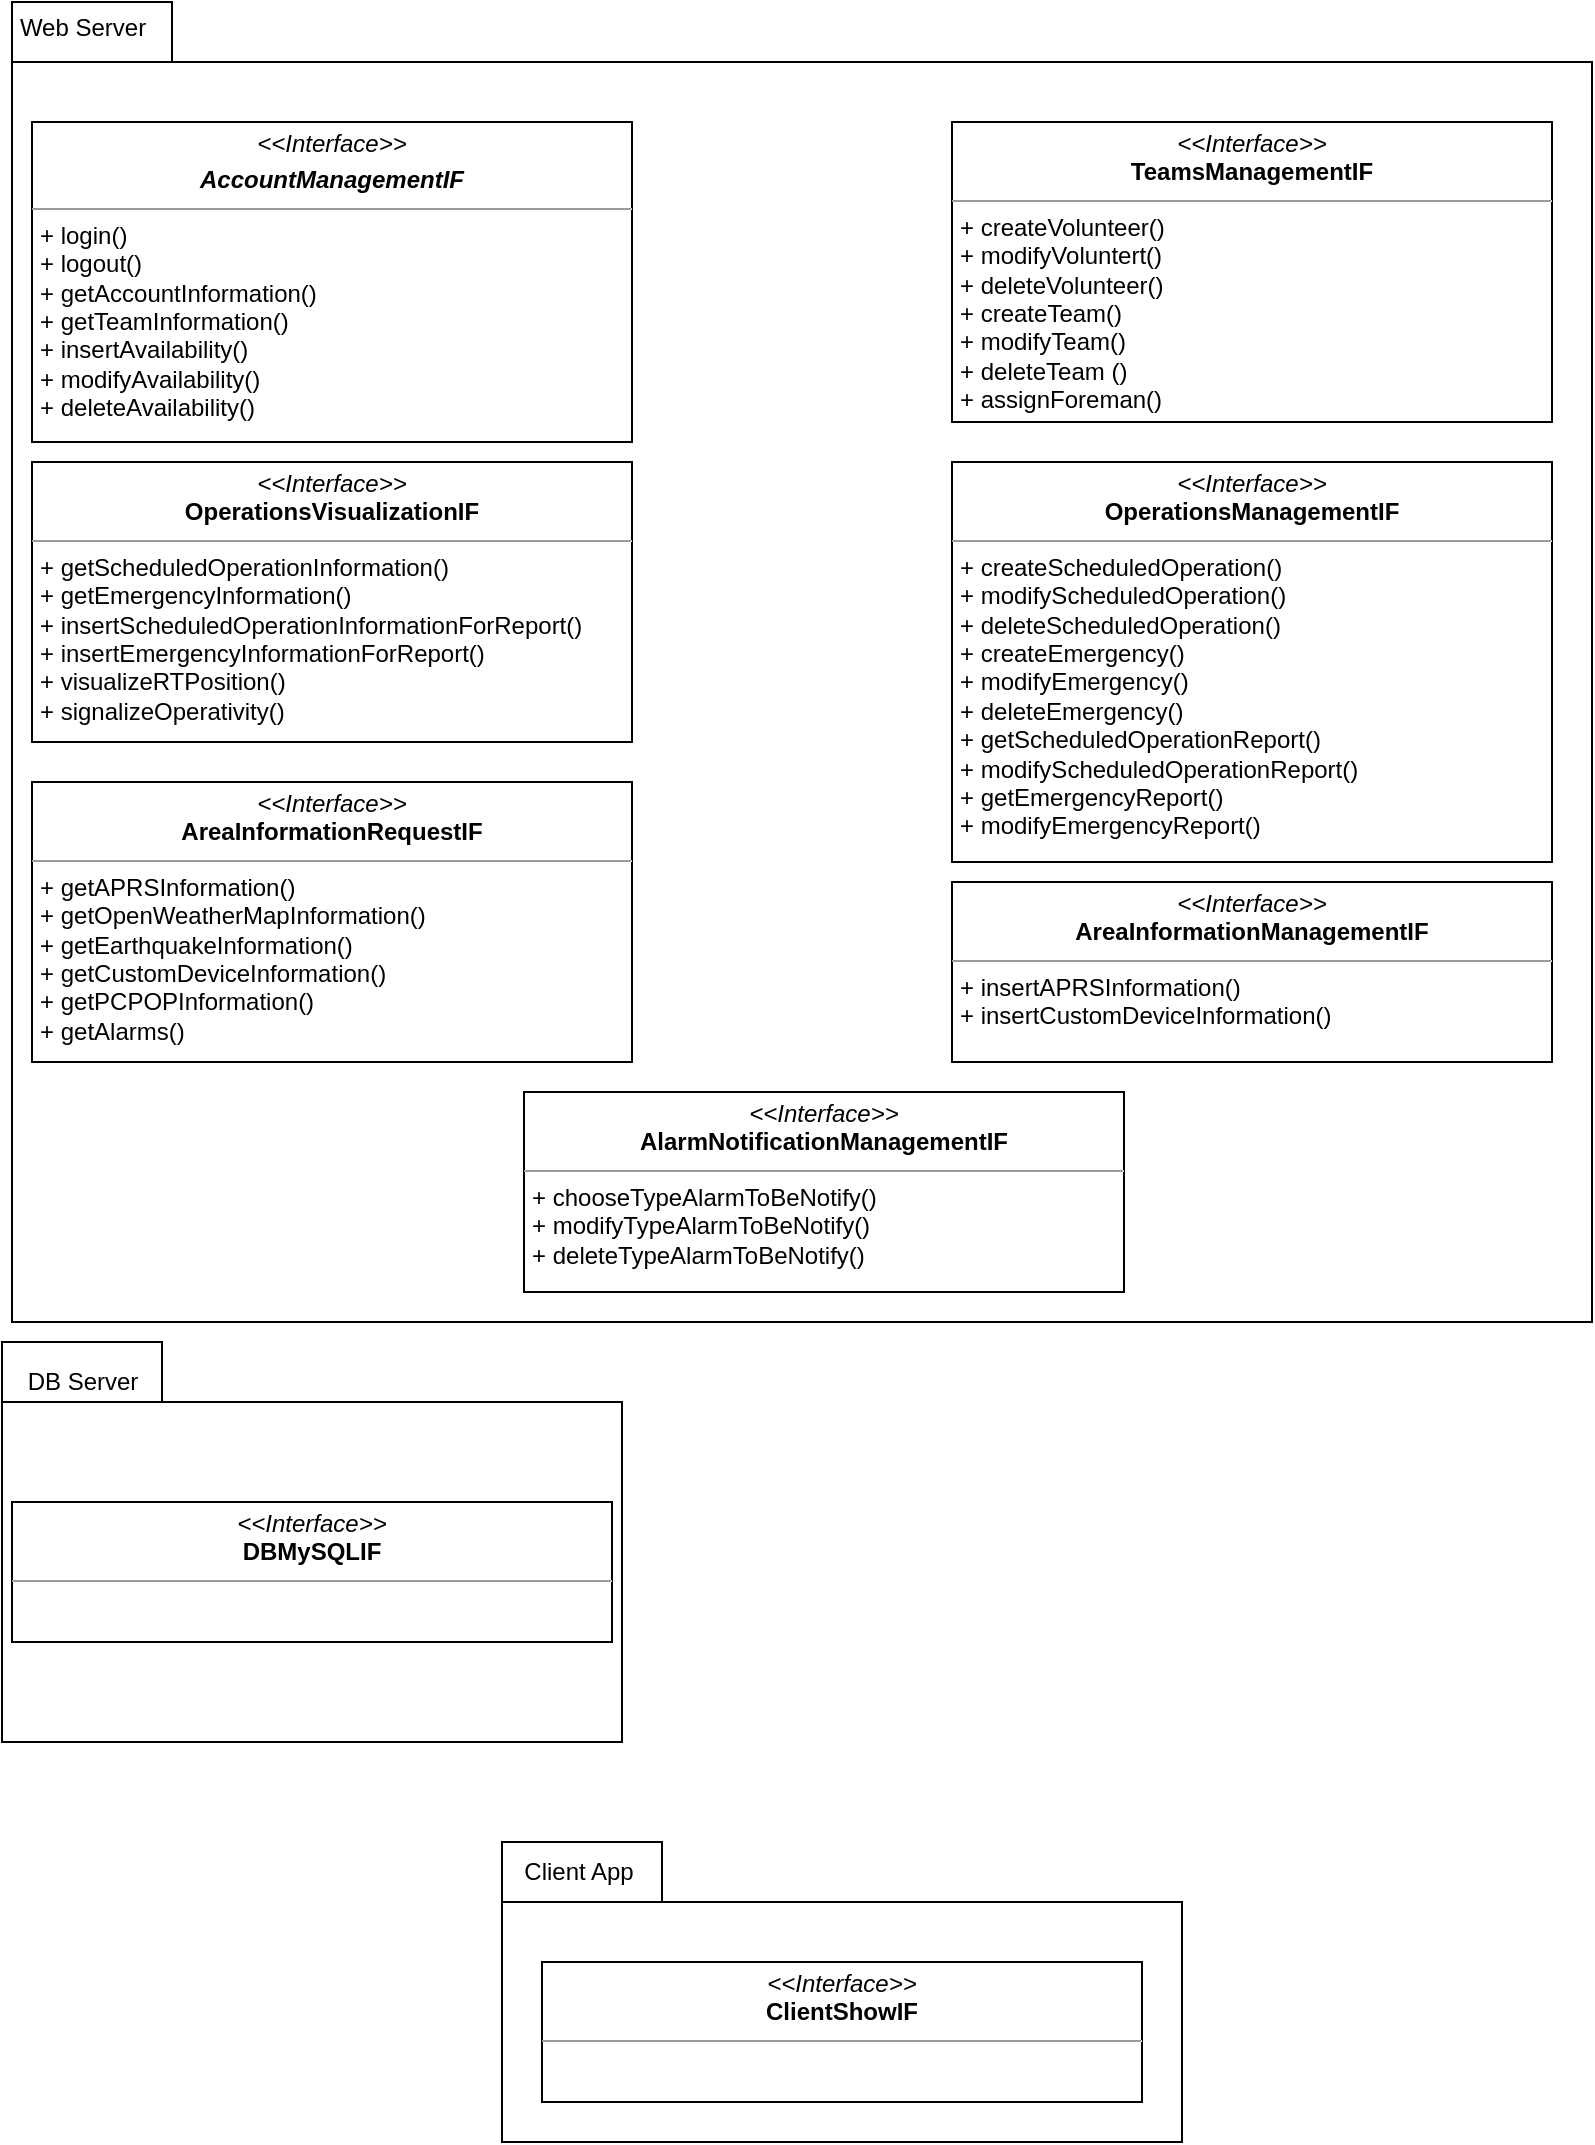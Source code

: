 <mxfile version="15.9.4" type="device"><diagram id="s7DP_RdEoUGpoSGjRdoG" name="Pagina-1"><mxGraphModel dx="1758" dy="661" grid="1" gridSize="10" guides="1" tooltips="1" connect="1" arrows="1" fold="1" page="1" pageScale="1" pageWidth="827" pageHeight="1169" math="0" shadow="0"><root><mxCell id="0"/><mxCell id="1" parent="0"/><mxCell id="MGD9Bc03OkIskJqzB0mD-1" value="" style="shape=folder;fontStyle=1;tabWidth=80;tabHeight=30;tabPosition=left;html=1;boundedLbl=1;" parent="1" vertex="1"><mxGeometry x="-806" y="70" width="790" height="660" as="geometry"/></mxCell><mxCell id="MGD9Bc03OkIskJqzB0mD-2" value="&lt;p style=&quot;margin: 0px ; margin-top: 4px ; text-align: center&quot;&gt;&lt;i&gt;&amp;lt;&amp;lt;Interface&amp;gt;&amp;gt;&lt;/i&gt;&lt;/p&gt;&lt;p style=&quot;margin: 0px ; margin-top: 4px ; text-align: center&quot;&gt;&lt;i&gt;&lt;b&gt;AccountManagementIF&lt;/b&gt;&lt;/i&gt;&lt;/p&gt;&lt;hr size=&quot;1&quot;&gt;&lt;p style=&quot;margin: 0px ; margin-left: 4px&quot;&gt;+ login()&lt;br&gt;+ logout()&lt;/p&gt;&lt;p style=&quot;margin: 0px ; margin-left: 4px&quot;&gt;+ getAccountInformation()&lt;/p&gt;&lt;p style=&quot;margin: 0px ; margin-left: 4px&quot;&gt;+ getTeamInformation()&lt;/p&gt;&lt;p style=&quot;margin: 0px ; margin-left: 4px&quot;&gt;+ insertAvailability()&lt;/p&gt;&lt;p style=&quot;margin: 0px ; margin-left: 4px&quot;&gt;+ modifyAvailability()&lt;/p&gt;&lt;p style=&quot;margin: 0px ; margin-left: 4px&quot;&gt;+ deleteAvailability()&lt;/p&gt;&lt;p style=&quot;margin: 0px ; margin-left: 4px&quot;&gt;&lt;br&gt;&lt;/p&gt;" style="verticalAlign=top;align=left;overflow=fill;fontSize=12;fontFamily=Helvetica;html=1;" parent="1" vertex="1"><mxGeometry x="-796" y="130" width="300" height="160" as="geometry"/></mxCell><mxCell id="MGD9Bc03OkIskJqzB0mD-3" value="&lt;p style=&quot;margin: 0px ; margin-top: 4px ; text-align: center&quot;&gt;&lt;i&gt;&amp;lt;&amp;lt;Interface&amp;gt;&amp;gt;&lt;/i&gt;&lt;br&gt;&lt;b&gt;TeamsManagementIF&lt;/b&gt;&lt;/p&gt;&lt;hr size=&quot;1&quot;&gt;&lt;p style=&quot;margin: 0px ; margin-left: 4px&quot;&gt;+ createVolunteer()&lt;/p&gt;&lt;p style=&quot;margin: 0px ; margin-left: 4px&quot;&gt;+ modifyVoluntert()&lt;br&gt;+ deleteVolunteer()&lt;/p&gt;&lt;p style=&quot;margin: 0px ; margin-left: 4px&quot;&gt;+ createTeam()&lt;/p&gt;&lt;p style=&quot;margin: 0px ; margin-left: 4px&quot;&gt;+ modifyTeam()&lt;/p&gt;&lt;p style=&quot;margin: 0px ; margin-left: 4px&quot;&gt;+ deleteTeam ()&lt;/p&gt;&lt;p style=&quot;margin: 0px ; margin-left: 4px&quot;&gt;+ assignForeman()&lt;/p&gt;" style="verticalAlign=top;align=left;overflow=fill;fontSize=12;fontFamily=Helvetica;html=1;" parent="1" vertex="1"><mxGeometry x="-336" y="130" width="300" height="150" as="geometry"/></mxCell><mxCell id="MGD9Bc03OkIskJqzB0mD-4" value="&lt;p style=&quot;margin: 0px ; margin-top: 4px ; text-align: center&quot;&gt;&lt;i&gt;&amp;lt;&amp;lt;Interface&amp;gt;&amp;gt;&lt;/i&gt;&lt;br&gt;&lt;b&gt;OperationsVisualizationIF&lt;/b&gt;&lt;/p&gt;&lt;hr size=&quot;1&quot;&gt;&lt;p style=&quot;margin: 0px ; margin-left: 4px&quot;&gt;+ getScheduledOperationInformation()&lt;/p&gt;&lt;p style=&quot;margin: 0px ; margin-left: 4px&quot;&gt;&lt;span&gt;+ getEmergencyInformation()&lt;/span&gt;&lt;/p&gt;&lt;p style=&quot;margin: 0px ; margin-left: 4px&quot;&gt;+ insertScheduledOperationInformationForReport()&lt;/p&gt;&lt;p style=&quot;margin: 0px ; margin-left: 4px&quot;&gt;+ insertEmergencyInformationForReport()&lt;/p&gt;&lt;p style=&quot;margin: 0px ; margin-left: 4px&quot;&gt;+ visualizeRTPosition()&lt;/p&gt;&lt;p style=&quot;margin: 0px ; margin-left: 4px&quot;&gt;+ signalizeOperativity()&lt;/p&gt;" style="verticalAlign=top;align=left;overflow=fill;fontSize=12;fontFamily=Helvetica;html=1;" parent="1" vertex="1"><mxGeometry x="-796" y="300" width="300" height="140" as="geometry"/></mxCell><mxCell id="MGD9Bc03OkIskJqzB0mD-5" value="&lt;p style=&quot;margin: 0px ; margin-top: 4px ; text-align: center&quot;&gt;&lt;i&gt;&amp;lt;&amp;lt;Interface&amp;gt;&amp;gt;&lt;/i&gt;&lt;br&gt;&lt;b&gt;OperationsManagementIF&lt;/b&gt;&lt;/p&gt;&lt;hr size=&quot;1&quot;&gt;&lt;p style=&quot;margin: 0px ; margin-left: 4px&quot;&gt;+ createScheduledOperation()&lt;br&gt;&lt;/p&gt;&lt;p style=&quot;margin: 0px ; margin-left: 4px&quot;&gt;+ modifyScheduledOperation()&lt;/p&gt;&lt;p style=&quot;margin: 0px ; margin-left: 4px&quot;&gt;+ deleteScheduledOperation()&lt;/p&gt;&lt;p style=&quot;margin: 0px 0px 0px 4px&quot;&gt;+ createEmergency()&lt;br&gt;&lt;/p&gt;&lt;p style=&quot;margin: 0px 0px 0px 4px&quot;&gt;+ modifyEmergency()&lt;/p&gt;&lt;p style=&quot;margin: 0px 0px 0px 4px&quot;&gt;+ deleteEmergency()&lt;/p&gt;&lt;p style=&quot;margin: 0px 0px 0px 4px&quot;&gt;+ getScheduledOperationReport()&lt;/p&gt;&lt;p style=&quot;margin: 0px 0px 0px 4px&quot;&gt;+ modifyScheduledOperationReport()&lt;/p&gt;&lt;p style=&quot;margin: 0px 0px 0px 4px&quot;&gt;+ getEmergencyReport()&lt;/p&gt;&lt;p style=&quot;margin: 0px 0px 0px 4px&quot;&gt;+ modifyEmergencyReport()&lt;/p&gt;" style="verticalAlign=top;align=left;overflow=fill;fontSize=12;fontFamily=Helvetica;html=1;" parent="1" vertex="1"><mxGeometry x="-336" y="300" width="300" height="200" as="geometry"/></mxCell><mxCell id="MGD9Bc03OkIskJqzB0mD-6" value="&lt;p style=&quot;margin: 0px ; margin-top: 4px ; text-align: center&quot;&gt;&lt;i&gt;&amp;lt;&amp;lt;Interface&amp;gt;&amp;gt;&lt;/i&gt;&lt;br&gt;&lt;b&gt;AreaInformationRequestIF&lt;/b&gt;&lt;/p&gt;&lt;hr size=&quot;1&quot;&gt;&lt;p style=&quot;margin: 0px ; margin-left: 4px&quot;&gt;+ getAPRSInformation()&lt;/p&gt;&lt;p style=&quot;margin: 0px ; margin-left: 4px&quot;&gt;+ getOpenWeatherMapInformation()&lt;/p&gt;&lt;p style=&quot;margin: 0px ; margin-left: 4px&quot;&gt;+ getEarthquakeInformation()&lt;/p&gt;&lt;p style=&quot;margin: 0px ; margin-left: 4px&quot;&gt;+ getCustomDeviceInformation()&lt;/p&gt;&lt;p style=&quot;margin: 0px ; margin-left: 4px&quot;&gt;+ getPCPOPInformation()&lt;/p&gt;&lt;p style=&quot;margin: 0px ; margin-left: 4px&quot;&gt;+ getAlarms()&lt;/p&gt;&lt;p style=&quot;margin: 0px ; margin-left: 4px&quot;&gt;&lt;br&gt;&lt;/p&gt;" style="verticalAlign=top;align=left;overflow=fill;fontSize=12;fontFamily=Helvetica;html=1;" parent="1" vertex="1"><mxGeometry x="-796" y="460" width="300" height="140" as="geometry"/></mxCell><mxCell id="MGD9Bc03OkIskJqzB0mD-7" value="&lt;p style=&quot;margin: 0px ; margin-top: 4px ; text-align: center&quot;&gt;&lt;i&gt;&amp;lt;&amp;lt;Interface&amp;gt;&amp;gt;&lt;/i&gt;&lt;br&gt;&lt;b&gt;AlarmNotificationManagementIF&lt;/b&gt;&lt;/p&gt;&lt;hr size=&quot;1&quot;&gt;&lt;p style=&quot;margin: 0px ; margin-left: 4px&quot;&gt;+ chooseTypeAlarmToBeNotify()&lt;br&gt;&lt;/p&gt;&lt;p style=&quot;margin: 0px ; margin-left: 4px&quot;&gt;+ modifyTypeAlarmToBeNotify()&lt;/p&gt;&lt;p style=&quot;margin: 0px ; margin-left: 4px&quot;&gt;+ deleteTypeAlarmToBeNotify()&lt;/p&gt;" style="verticalAlign=top;align=left;overflow=fill;fontSize=12;fontFamily=Helvetica;html=1;" parent="1" vertex="1"><mxGeometry x="-550" y="615" width="300" height="100" as="geometry"/></mxCell><mxCell id="MGD9Bc03OkIskJqzB0mD-8" value="&lt;p style=&quot;margin: 0px ; margin-top: 4px ; text-align: center&quot;&gt;&lt;i&gt;&amp;lt;&amp;lt;Interface&amp;gt;&amp;gt;&lt;/i&gt;&lt;br&gt;&lt;b&gt;AreaInformationManagementIF&lt;/b&gt;&lt;/p&gt;&lt;hr size=&quot;1&quot;&gt;&lt;p style=&quot;margin: 0px 0px 0px 4px&quot;&gt;+ insertAPRSInformation()&lt;/p&gt;&lt;p style=&quot;margin: 0px 0px 0px 4px&quot;&gt;+ insertCustomDeviceInformation()&lt;/p&gt;" style="verticalAlign=top;align=left;overflow=fill;fontSize=12;fontFamily=Helvetica;html=1;" parent="1" vertex="1"><mxGeometry x="-336" y="510" width="300" height="90" as="geometry"/></mxCell><mxCell id="MGD9Bc03OkIskJqzB0mD-9" value="Web Server" style="text;html=1;align=center;verticalAlign=middle;resizable=0;points=[];autosize=1;strokeColor=none;fillColor=none;" parent="1" vertex="1"><mxGeometry x="-811" y="73" width="80" height="20" as="geometry"/></mxCell><mxCell id="MGD9Bc03OkIskJqzB0mD-10" value="" style="shape=folder;fontStyle=1;tabWidth=80;tabHeight=30;tabPosition=left;html=1;boundedLbl=1;" parent="1" vertex="1"><mxGeometry x="-811" y="740" width="310" height="200" as="geometry"/></mxCell><mxCell id="MGD9Bc03OkIskJqzB0mD-12" value="&lt;p style=&quot;margin: 0px ; margin-top: 4px ; text-align: center&quot;&gt;&lt;i&gt;&amp;lt;&amp;lt;Interface&amp;gt;&amp;gt;&lt;/i&gt;&lt;br&gt;&lt;b&gt;DBMySQLIF&lt;/b&gt;&lt;/p&gt;&lt;hr size=&quot;1&quot;&gt;&lt;p style=&quot;margin: 0px ; margin-left: 4px&quot;&gt;&lt;br&gt;&lt;/p&gt;" style="verticalAlign=top;align=left;overflow=fill;fontSize=12;fontFamily=Helvetica;html=1;" parent="1" vertex="1"><mxGeometry x="-806" y="820" width="300" height="70" as="geometry"/></mxCell><mxCell id="MGD9Bc03OkIskJqzB0mD-14" value="DB Server" style="text;html=1;align=center;verticalAlign=middle;resizable=0;points=[];autosize=1;strokeColor=none;fillColor=none;" parent="1" vertex="1"><mxGeometry x="-806" y="750" width="70" height="20" as="geometry"/></mxCell><mxCell id="MGD9Bc03OkIskJqzB0mD-18" value="" style="shape=folder;fontStyle=1;tabWidth=80;tabHeight=30;tabPosition=left;html=1;boundedLbl=1;" parent="1" vertex="1"><mxGeometry x="-561" y="990" width="340" height="150" as="geometry"/></mxCell><mxCell id="MGD9Bc03OkIskJqzB0mD-19" value="&lt;p style=&quot;margin: 0px ; margin-top: 4px ; text-align: center&quot;&gt;&lt;i&gt;&amp;lt;&amp;lt;Interface&amp;gt;&amp;gt;&lt;/i&gt;&lt;br&gt;&lt;b&gt;ClientShowIF&lt;/b&gt;&lt;/p&gt;&lt;hr size=&quot;1&quot;&gt;&lt;p style=&quot;margin: 0px ; margin-left: 4px&quot;&gt;&lt;br&gt;&lt;/p&gt;" style="verticalAlign=top;align=left;overflow=fill;fontSize=12;fontFamily=Helvetica;html=1;" parent="1" vertex="1"><mxGeometry x="-541" y="1050" width="300" height="70" as="geometry"/></mxCell><mxCell id="MGD9Bc03OkIskJqzB0mD-20" value="Client App" style="text;html=1;align=center;verticalAlign=middle;resizable=0;points=[];autosize=1;strokeColor=none;fillColor=none;" parent="1" vertex="1"><mxGeometry x="-558" y="995" width="70" height="20" as="geometry"/></mxCell></root></mxGraphModel></diagram></mxfile>